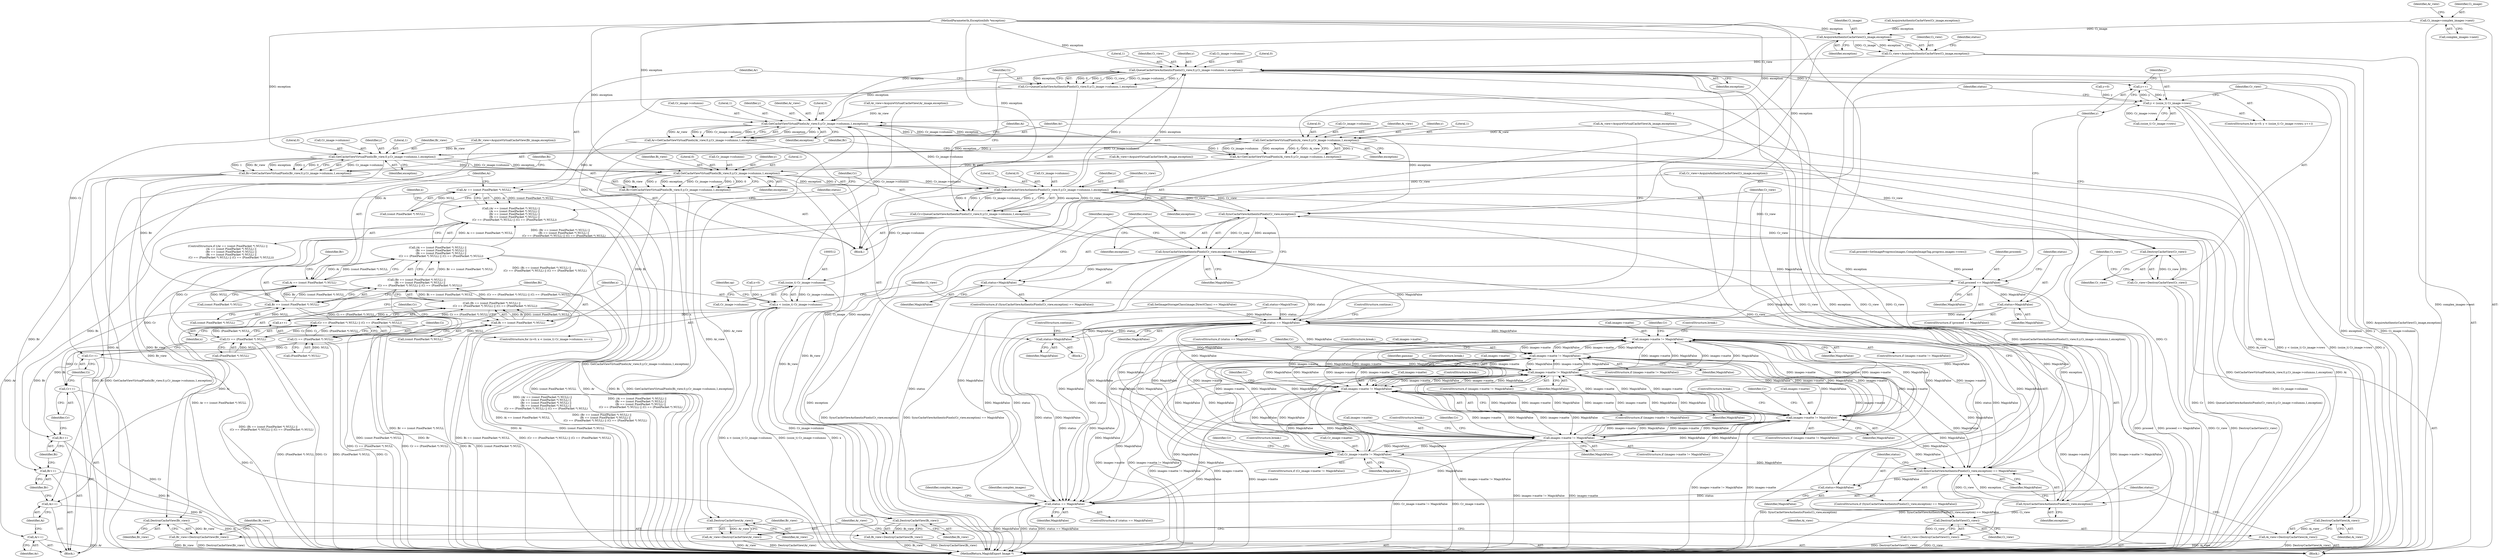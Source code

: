 digraph "0_ImageMagick6_19651f3db63fa1511ed83a348c4c82fa553f8d01_0@pointer" {
"1000335" [label="(Call,Ci_image=complex_images->next)"];
"1000367" [label="(Call,AcquireAuthenticCacheView(Ci_image,exception))"];
"1000365" [label="(Call,Ci_view=AcquireAuthenticCacheView(Ci_image,exception))"];
"1000455" [label="(Call,QueueCacheViewAuthenticPixels(Ci_view,0,y,Ci_image->columns,1,exception))"];
"1000387" [label="(Call,y++)"];
"1000380" [label="(Call,y < (ssize_t) Cr_image->rows)"];
"1000400" [label="(Call,GetCacheViewVirtualPixels(Ar_view,0,y,Cr_image->columns,1,exception))"];
"1000398" [label="(Call,Ar=GetCacheViewVirtualPixels(Ar_view,0,y,Cr_image->columns,1,exception))"];
"1000466" [label="(Call,Ar == (const PixelPacket *) NULL)"];
"1000465" [label="(Call,(Ar == (const PixelPacket *) NULL) ||\n        (Ai == (const PixelPacket *) NULL) ||\n        (Br == (const PixelPacket *) NULL) ||\n        (Bi == (const PixelPacket *) NULL) ||\n        (Cr == (PixelPacket *) NULL) || (Ci == (PixelPacket *) NULL))"];
"1001642" [label="(Call,Ar++)"];
"1000411" [label="(Call,GetCacheViewVirtualPixels(Ai_view,0,y,Cr_image->columns,1,exception))"];
"1000409" [label="(Call,Ai=GetCacheViewVirtualPixels(Ai_view,0,y,Cr_image->columns,1,exception))"];
"1000472" [label="(Call,Ai == (const PixelPacket *) NULL)"];
"1000471" [label="(Call,(Ai == (const PixelPacket *) NULL) ||\n        (Br == (const PixelPacket *) NULL) ||\n        (Bi == (const PixelPacket *) NULL) ||\n        (Cr == (PixelPacket *) NULL) || (Ci == (PixelPacket *) NULL))"];
"1001644" [label="(Call,Ai++)"];
"1000422" [label="(Call,GetCacheViewVirtualPixels(Br_view,0,y,Cr_image->columns,1,exception))"];
"1000420" [label="(Call,Br=GetCacheViewVirtualPixels(Br_view,0,y,Cr_image->columns,1,exception))"];
"1000478" [label="(Call,Br == (const PixelPacket *) NULL)"];
"1000477" [label="(Call,(Br == (const PixelPacket *) NULL) ||\n        (Bi == (const PixelPacket *) NULL) ||\n        (Cr == (PixelPacket *) NULL) || (Ci == (PixelPacket *) NULL))"];
"1001646" [label="(Call,Br++)"];
"1000433" [label="(Call,GetCacheViewVirtualPixels(Bi_view,0,y,Cr_image->columns,1,exception))"];
"1000431" [label="(Call,Bi=GetCacheViewVirtualPixels(Bi_view,0,y,Cr_image->columns,1,exception))"];
"1000484" [label="(Call,Bi == (const PixelPacket *) NULL)"];
"1000483" [label="(Call,(Bi == (const PixelPacket *) NULL) ||\n        (Cr == (PixelPacket *) NULL) || (Ci == (PixelPacket *) NULL))"];
"1001648" [label="(Call,Bi++)"];
"1000444" [label="(Call,QueueCacheViewAuthenticPixels(Cr_view,0,y,Cr_image->columns,1,exception))"];
"1000442" [label="(Call,Cr=QueueCacheViewAuthenticPixels(Cr_view,0,y,Cr_image->columns,1,exception))"];
"1000490" [label="(Call,Cr == (PixelPacket *) NULL)"];
"1000489" [label="(Call,(Cr == (PixelPacket *) NULL) || (Ci == (PixelPacket *) NULL))"];
"1001650" [label="(Call,Cr++)"];
"1000511" [label="(Call,(ssize_t) Cr_image->columns)"];
"1000509" [label="(Call,x < (ssize_t) Cr_image->columns)"];
"1000516" [label="(Call,x++)"];
"1001665" [label="(Call,SyncCacheViewAuthenticPixels(Cr_view,exception))"];
"1001664" [label="(Call,SyncCacheViewAuthenticPixels(Cr_view,exception) == MagickFalse)"];
"1000394" [label="(Call,status == MagickFalse)"];
"1000501" [label="(Call,status=MagickFalse)"];
"1001725" [label="(Call,status == MagickFalse)"];
"1000591" [label="(Call,images->matte != MagickFalse)"];
"1000669" [label="(Call,images->matte != MagickFalse)"];
"1000913" [label="(Call,images->matte != MagickFalse)"];
"1001128" [label="(Call,images->matte != MagickFalse)"];
"1001333" [label="(Call,images->matte != MagickFalse)"];
"1001501" [label="(Call,images->matte != MagickFalse)"];
"1001613" [label="(Call,Cr_image->matte != MagickFalse)"];
"1001655" [label="(Call,SyncCacheViewAuthenticPixels(Ci_view,exception) == MagickFalse)"];
"1001660" [label="(Call,status=MagickFalse)"];
"1001669" [label="(Call,status=MagickFalse)"];
"1001694" [label="(Call,proceed == MagickFalse)"];
"1001697" [label="(Call,status=MagickFalse)"];
"1001702" [label="(Call,DestroyCacheView(Cr_view))"];
"1001700" [label="(Call,Cr_view=DestroyCacheView(Cr_view))"];
"1001714" [label="(Call,DestroyCacheView(Bi_view))"];
"1001712" [label="(Call,Bi_view=DestroyCacheView(Bi_view))"];
"1001710" [label="(Call,DestroyCacheView(Br_view))"];
"1001708" [label="(Call,Br_view=DestroyCacheView(Br_view))"];
"1001722" [label="(Call,DestroyCacheView(Ai_view))"];
"1001720" [label="(Call,Ai_view=DestroyCacheView(Ai_view))"];
"1001718" [label="(Call,DestroyCacheView(Ar_view))"];
"1001716" [label="(Call,Ar_view=DestroyCacheView(Ar_view))"];
"1000453" [label="(Call,Ci=QueueCacheViewAuthenticPixels(Ci_view,0,y,Ci_image->columns,1,exception))"];
"1000495" [label="(Call,Ci == (PixelPacket *) NULL)"];
"1001652" [label="(Call,Ci++)"];
"1001656" [label="(Call,SyncCacheViewAuthenticPixels(Ci_view,exception))"];
"1001706" [label="(Call,DestroyCacheView(Ci_view))"];
"1001704" [label="(Call,Ci_view=DestroyCacheView(Ci_view))"];
"1000396" [label="(Identifier,MagickFalse)"];
"1000404" [label="(Call,Cr_image->columns)"];
"1001656" [label="(Call,SyncCacheViewAuthenticPixels(Ci_view,exception))"];
"1000381" [label="(Identifier,y)"];
"1000465" [label="(Call,(Ar == (const PixelPacket *) NULL) ||\n        (Ai == (const PixelPacket *) NULL) ||\n        (Br == (const PixelPacket *) NULL) ||\n        (Bi == (const PixelPacket *) NULL) ||\n        (Cr == (PixelPacket *) NULL) || (Ci == (PixelPacket *) NULL))"];
"1000484" [label="(Call,Bi == (const PixelPacket *) NULL)"];
"1000500" [label="(Block,)"];
"1000668" [label="(ControlStructure,if (images->matte != MagickFalse))"];
"1000914" [label="(Call,images->matte)"];
"1001717" [label="(Identifier,Ar_view)"];
"1000409" [label="(Call,Ai=GetCacheViewVirtualPixels(Ai_view,0,y,Cr_image->columns,1,exception))"];
"1000105" [label="(Block,)"];
"1000468" [label="(Call,(const PixelPacket *) NULL)"];
"1001649" [label="(Identifier,Bi)"];
"1000452" [label="(Identifier,exception)"];
"1001612" [label="(ControlStructure,if (Cr_image->matte != MagickFalse))"];
"1000462" [label="(Literal,1)"];
"1001658" [label="(Identifier,exception)"];
"1000472" [label="(Call,Ai == (const PixelPacket *) NULL)"];
"1000456" [label="(Identifier,Ci_view)"];
"1000447" [label="(Identifier,y)"];
"1000497" [label="(Call,(PixelPacket *) NULL)"];
"1000422" [label="(Call,GetCacheViewVirtualPixels(Br_view,0,y,Cr_image->columns,1,exception))"];
"1000591" [label="(Call,images->matte != MagickFalse)"];
"1000478" [label="(Call,Br == (const PixelPacket *) NULL)"];
"1001693" [label="(ControlStructure,if (proceed == MagickFalse))"];
"1000411" [label="(Call,GetCacheViewVirtualPixels(Ai_view,0,y,Cr_image->columns,1,exception))"];
"1001332" [label="(ControlStructure,if (images->matte != MagickFalse))"];
"1001647" [label="(Identifier,Br)"];
"1001614" [label="(Call,Cr_image->matte)"];
"1001703" [label="(Identifier,Cr_view)"];
"1001709" [label="(Identifier,Br_view)"];
"1001652" [label="(Call,Ci++)"];
"1000370" [label="(Call,status=MagickTrue)"];
"1001659" [label="(Identifier,MagickFalse)"];
"1000471" [label="(Call,(Ai == (const PixelPacket *) NULL) ||\n        (Br == (const PixelPacket *) NULL) ||\n        (Bi == (const PixelPacket *) NULL) ||\n        (Cr == (PixelPacket *) NULL) || (Ci == (PixelPacket *) NULL))"];
"1001694" [label="(Call,proceed == MagickFalse)"];
"1000458" [label="(Identifier,y)"];
"1001650" [label="(Call,Cr++)"];
"1001657" [label="(Identifier,Ci_view)"];
"1000513" [label="(Call,Cr_image->columns)"];
"1001684" [label="(Call,proceed=SetImageProgress(images,ComplexImageTag,progress,images->rows))"];
"1001621" [label="(Identifier,Cr)"];
"1000394" [label="(Call,status == MagickFalse)"];
"1001502" [label="(Call,images->matte)"];
"1000413" [label="(Literal,0)"];
"1000340" [label="(Call,Ar_view=AcquireVirtualCacheView(Ar_image,exception))"];
"1001666" [label="(Identifier,Cr_view)"];
"1000486" [label="(Call,(const PixelPacket *) NULL)"];
"1000104" [label="(MethodParameterIn,ExceptionInfo *exception)"];
"1001669" [label="(Call,status=MagickFalse)"];
"1000345" [label="(Call,Ai_view=AcquireVirtualCacheView(Ai_image,exception))"];
"1001671" [label="(Identifier,MagickFalse)"];
"1001700" [label="(Call,Cr_view=DestroyCacheView(Cr_view))"];
"1001727" [label="(Identifier,MagickFalse)"];
"1001617" [label="(Identifier,MagickFalse)"];
"1001724" [label="(ControlStructure,if (status == MagickFalse))"];
"1000690" [label="(ControlStructure,break;)"];
"1000393" [label="(ControlStructure,if (status == MagickFalse))"];
"1000920" [label="(Identifier,gamma)"];
"1001708" [label="(Call,Br_view=DestroyCacheView(Br_view))"];
"1001654" [label="(ControlStructure,if (SyncCacheViewAuthenticPixels(Ci_view,exception) == MagickFalse))"];
"1001707" [label="(Identifier,Ci_view)"];
"1001337" [label="(Identifier,MagickFalse)"];
"1001712" [label="(Call,Bi_view=DestroyCacheView(Bi_view))"];
"1000335" [label="(Call,Ci_image=complex_images->next)"];
"1000455" [label="(Call,QueueCacheViewAuthenticPixels(Ci_view,0,y,Ci_image->columns,1,exception))"];
"1001704" [label="(Call,Ci_view=DestroyCacheView(Ci_view))"];
"1000477" [label="(Call,(Br == (const PixelPacket *) NULL) ||\n        (Bi == (const PixelPacket *) NULL) ||\n        (Cr == (PixelPacket *) NULL) || (Ci == (PixelPacket *) NULL))"];
"1000502" [label="(Identifier,status)"];
"1001729" [label="(Identifier,complex_images)"];
"1001705" [label="(Identifier,Ci_view)"];
"1000350" [label="(Call,Br_view=AcquireVirtualCacheView(Br_image,exception))"];
"1000400" [label="(Call,GetCacheViewVirtualPixels(Ar_view,0,y,Cr_image->columns,1,exception))"];
"1000424" [label="(Literal,0)"];
"1001661" [label="(Identifier,status)"];
"1001698" [label="(Identifier,status)"];
"1000445" [label="(Identifier,Cr_view)"];
"1000510" [label="(Identifier,x)"];
"1001655" [label="(Call,SyncCacheViewAuthenticPixels(Ci_view,exception) == MagickFalse)"];
"1000669" [label="(Call,images->matte != MagickFalse)"];
"1000516" [label="(Call,x++)"];
"1001389" [label="(ControlStructure,break;)"];
"1000408" [label="(Identifier,exception)"];
"1001644" [label="(Call,Ai++)"];
"1000673" [label="(Identifier,MagickFalse)"];
"1001722" [label="(Call,DestroyCacheView(Ai_view))"];
"1001714" [label="(Call,DestroyCacheView(Bi_view))"];
"1000491" [label="(Identifier,Cr)"];
"1000520" [label="(Identifier,op)"];
"1001695" [label="(Identifier,proceed)"];
"1000415" [label="(Call,Cr_image->columns)"];
"1000670" [label="(Call,images->matte)"];
"1000913" [label="(Call,images->matte != MagickFalse)"];
"1001543" [label="(ControlStructure,break;)"];
"1000442" [label="(Call,Cr=QueueCacheViewAuthenticPixels(Cr_view,0,y,Cr_image->columns,1,exception))"];
"1001333" [label="(Call,images->matte != MagickFalse)"];
"1000366" [label="(Identifier,Ci_view)"];
"1001710" [label="(Call,DestroyCacheView(Br_view))"];
"1000376" [label="(ControlStructure,for (y=0; y < (ssize_t) Cr_image->rows; y++))"];
"1001500" [label="(ControlStructure,if (images->matte != MagickFalse))"];
"1000431" [label="(Call,Bi=GetCacheViewVirtualPixels(Bi_view,0,y,Cr_image->columns,1,exception))"];
"1000473" [label="(Identifier,Ai)"];
"1000207" [label="(Call,SetImageStorageClass(image,DirectClass) == MagickFalse)"];
"1000489" [label="(Call,(Cr == (PixelPacket *) NULL) || (Ci == (PixelPacket *) NULL))"];
"1001662" [label="(Identifier,MagickFalse)"];
"1000341" [label="(Identifier,Ar_view)"];
"1001129" [label="(Call,images->matte)"];
"1000463" [label="(Identifier,exception)"];
"1001713" [label="(Identifier,Bi_view)"];
"1000430" [label="(Identifier,exception)"];
"1001127" [label="(ControlStructure,if (images->matte != MagickFalse))"];
"1001725" [label="(Call,status == MagickFalse)"];
"1001509" [label="(Identifier,Cr)"];
"1000474" [label="(Call,(const PixelPacket *) NULL)"];
"1001179" [label="(ControlStructure,break;)"];
"1001646" [label="(Call,Br++)"];
"1000507" [label="(Identifier,x)"];
"1000459" [label="(Call,Ci_image->columns)"];
"1000432" [label="(Identifier,Bi)"];
"1000501" [label="(Call,status=MagickFalse)"];
"1001641" [label="(ControlStructure,break;)"];
"1001643" [label="(Identifier,Ar)"];
"1001721" [label="(Identifier,Ai_view)"];
"1000503" [label="(Identifier,MagickFalse)"];
"1000426" [label="(Call,Cr_image->columns)"];
"1001660" [label="(Call,status=MagickFalse)"];
"1001720" [label="(Call,Ai_view=DestroyCacheView(Ai_view))"];
"1000337" [label="(Call,complex_images->next)"];
"1000365" [label="(Call,Ci_view=AcquireAuthenticCacheView(Ci_image,exception))"];
"1000336" [label="(Identifier,Ci_image)"];
"1000483" [label="(Call,(Bi == (const PixelPacket *) NULL) ||\n        (Cr == (PixelPacket *) NULL) || (Ci == (PixelPacket *) NULL))"];
"1000362" [label="(Call,AcquireAuthenticCacheView(Cr_image,exception))"];
"1001716" [label="(Call,Ar_view=DestroyCacheView(Ar_view))"];
"1000457" [label="(Literal,0)"];
"1001642" [label="(Call,Ar++)"];
"1000993" [label="(ControlStructure,break;)"];
"1000443" [label="(Identifier,Cr)"];
"1000412" [label="(Identifier,Ai_view)"];
"1001675" [label="(Identifier,images)"];
"1000387" [label="(Call,y++)"];
"1001670" [label="(Identifier,status)"];
"1000504" [label="(ControlStructure,continue;)"];
"1000466" [label="(Call,Ar == (const PixelPacket *) NULL)"];
"1000395" [label="(Identifier,status)"];
"1001132" [label="(Identifier,MagickFalse)"];
"1000619" [label="(ControlStructure,break;)"];
"1001664" [label="(Call,SyncCacheViewAuthenticPixels(Cr_view,exception) == MagickFalse)"];
"1000464" [label="(ControlStructure,if ((Ar == (const PixelPacket *) NULL) ||\n        (Ai == (const PixelPacket *) NULL) ||\n        (Br == (const PixelPacket *) NULL) ||\n        (Bi == (const PixelPacket *) NULL) ||\n        (Cr == (PixelPacket *) NULL) || (Ci == (PixelPacket *) NULL)))"];
"1001501" [label="(Call,images->matte != MagickFalse)"];
"1000421" [label="(Identifier,Br)"];
"1000397" [label="(ControlStructure,continue;)"];
"1000496" [label="(Identifier,Ci)"];
"1001696" [label="(Identifier,MagickFalse)"];
"1000382" [label="(Call,(ssize_t) Cr_image->rows)"];
"1000511" [label="(Call,(ssize_t) Cr_image->columns)"];
"1001699" [label="(Identifier,MagickFalse)"];
"1000495" [label="(Call,Ci == (PixelPacket *) NULL)"];
"1001706" [label="(Call,DestroyCacheView(Ci_view))"];
"1001697" [label="(Call,status=MagickFalse)"];
"1000425" [label="(Identifier,y)"];
"1000407" [label="(Literal,1)"];
"1000371" [label="(Identifier,status)"];
"1000367" [label="(Call,AcquireAuthenticCacheView(Ci_image,exception))"];
"1001701" [label="(Identifier,Cr_view)"];
"1001648" [label="(Call,Bi++)"];
"1000492" [label="(Call,(PixelPacket *) NULL)"];
"1001653" [label="(Identifier,Ci)"];
"1000479" [label="(Identifier,Br)"];
"1000414" [label="(Identifier,y)"];
"1000433" [label="(Call,GetCacheViewVirtualPixels(Bi_view,0,y,Cr_image->columns,1,exception))"];
"1001711" [label="(Identifier,Br_view)"];
"1000437" [label="(Call,Cr_image->columns)"];
"1001505" [label="(Identifier,MagickFalse)"];
"1000360" [label="(Call,Cr_view=AcquireAuthenticCacheView(Cr_image,exception))"];
"1000509" [label="(Call,x < (ssize_t) Cr_image->columns)"];
"1001726" [label="(Identifier,status)"];
"1000403" [label="(Identifier,y)"];
"1000380" [label="(Call,y < (ssize_t) Cr_image->rows)"];
"1000451" [label="(Literal,1)"];
"1000454" [label="(Identifier,Ci)"];
"1000506" [label="(Call,x=0)"];
"1001613" [label="(Call,Cr_image->matte != MagickFalse)"];
"1000490" [label="(Call,Cr == (PixelPacket *) NULL)"];
"1001136" [label="(Identifier,Cr)"];
"1001128" [label="(Call,images->matte != MagickFalse)"];
"1000590" [label="(ControlStructure,if (images->matte != MagickFalse))"];
"1000399" [label="(Identifier,Ar)"];
"1000446" [label="(Literal,0)"];
"1000595" [label="(Identifier,MagickFalse)"];
"1000480" [label="(Call,(const PixelPacket *) NULL)"];
"1000369" [label="(Identifier,exception)"];
"1000912" [label="(ControlStructure,if (images->matte != MagickFalse))"];
"1001651" [label="(Identifier,Cr)"];
"1001733" [label="(Identifier,complex_images)"];
"1001665" [label="(Call,SyncCacheViewAuthenticPixels(Cr_view,exception))"];
"1001718" [label="(Call,DestroyCacheView(Ar_view))"];
"1000436" [label="(Identifier,y)"];
"1000440" [label="(Literal,1)"];
"1001341" [label="(Identifier,Cr)"];
"1000467" [label="(Identifier,Ar)"];
"1001702" [label="(Call,DestroyCacheView(Cr_view))"];
"1001663" [label="(ControlStructure,if (SyncCacheViewAuthenticPixels(Cr_view,exception) == MagickFalse))"];
"1000355" [label="(Call,Bi_view=AcquireVirtualCacheView(Bi_image,exception))"];
"1000517" [label="(Identifier,x)"];
"1001334" [label="(Call,images->matte)"];
"1000377" [label="(Call,y=0)"];
"1001667" [label="(Identifier,exception)"];
"1000485" [label="(Identifier,Bi)"];
"1000401" [label="(Identifier,Ar_view)"];
"1001723" [label="(Identifier,Ai_view)"];
"1000429" [label="(Literal,1)"];
"1000448" [label="(Call,Cr_image->columns)"];
"1000423" [label="(Identifier,Br_view)"];
"1000398" [label="(Call,Ar=GetCacheViewVirtualPixels(Ar_view,0,y,Cr_image->columns,1,exception))"];
"1000917" [label="(Identifier,MagickFalse)"];
"1000420" [label="(Call,Br=GetCacheViewVirtualPixels(Br_view,0,y,Cr_image->columns,1,exception))"];
"1001668" [label="(Identifier,MagickFalse)"];
"1000677" [label="(Identifier,Cr)"];
"1000453" [label="(Call,Ci=QueueCacheViewAuthenticPixels(Ci_view,0,y,Ci_image->columns,1,exception))"];
"1000419" [label="(Identifier,exception)"];
"1001719" [label="(Identifier,Ar_view)"];
"1000592" [label="(Call,images->matte)"];
"1000410" [label="(Identifier,Ai)"];
"1000444" [label="(Call,QueueCacheViewAuthenticPixels(Cr_view,0,y,Cr_image->columns,1,exception))"];
"1000388" [label="(Identifier,y)"];
"1000505" [label="(ControlStructure,for (x=0; x < (ssize_t) Cr_image->columns; x++))"];
"1000389" [label="(Block,)"];
"1000599" [label="(Identifier,Cr)"];
"1001734" [label="(MethodReturn,MagickExport Image *)"];
"1001645" [label="(Identifier,Ai)"];
"1000434" [label="(Identifier,Bi_view)"];
"1000402" [label="(Literal,0)"];
"1001715" [label="(Identifier,Bi_view)"];
"1000435" [label="(Literal,0)"];
"1000418" [label="(Literal,1)"];
"1000368" [label="(Identifier,Ci_image)"];
"1000441" [label="(Identifier,exception)"];
"1000518" [label="(Block,)"];
"1000335" -> "1000105"  [label="AST: "];
"1000335" -> "1000337"  [label="CFG: "];
"1000336" -> "1000335"  [label="AST: "];
"1000337" -> "1000335"  [label="AST: "];
"1000341" -> "1000335"  [label="CFG: "];
"1000335" -> "1001734"  [label="DDG: complex_images->next"];
"1000335" -> "1000367"  [label="DDG: Ci_image"];
"1000367" -> "1000365"  [label="AST: "];
"1000367" -> "1000369"  [label="CFG: "];
"1000368" -> "1000367"  [label="AST: "];
"1000369" -> "1000367"  [label="AST: "];
"1000365" -> "1000367"  [label="CFG: "];
"1000367" -> "1001734"  [label="DDG: exception"];
"1000367" -> "1001734"  [label="DDG: Ci_image"];
"1000367" -> "1000365"  [label="DDG: Ci_image"];
"1000367" -> "1000365"  [label="DDG: exception"];
"1000362" -> "1000367"  [label="DDG: exception"];
"1000104" -> "1000367"  [label="DDG: exception"];
"1000367" -> "1000400"  [label="DDG: exception"];
"1000365" -> "1000105"  [label="AST: "];
"1000366" -> "1000365"  [label="AST: "];
"1000371" -> "1000365"  [label="CFG: "];
"1000365" -> "1001734"  [label="DDG: AcquireAuthenticCacheView(Ci_image,exception)"];
"1000365" -> "1000455"  [label="DDG: Ci_view"];
"1000365" -> "1001706"  [label="DDG: Ci_view"];
"1000455" -> "1000453"  [label="AST: "];
"1000455" -> "1000463"  [label="CFG: "];
"1000456" -> "1000455"  [label="AST: "];
"1000457" -> "1000455"  [label="AST: "];
"1000458" -> "1000455"  [label="AST: "];
"1000459" -> "1000455"  [label="AST: "];
"1000462" -> "1000455"  [label="AST: "];
"1000463" -> "1000455"  [label="AST: "];
"1000453" -> "1000455"  [label="CFG: "];
"1000455" -> "1001734"  [label="DDG: Ci_image->columns"];
"1000455" -> "1001734"  [label="DDG: exception"];
"1000455" -> "1001734"  [label="DDG: y"];
"1000455" -> "1000387"  [label="DDG: y"];
"1000455" -> "1000400"  [label="DDG: exception"];
"1000455" -> "1000453"  [label="DDG: 0"];
"1000455" -> "1000453"  [label="DDG: 1"];
"1000455" -> "1000453"  [label="DDG: Ci_view"];
"1000455" -> "1000453"  [label="DDG: Ci_image->columns"];
"1000455" -> "1000453"  [label="DDG: y"];
"1000455" -> "1000453"  [label="DDG: exception"];
"1001656" -> "1000455"  [label="DDG: Ci_view"];
"1000444" -> "1000455"  [label="DDG: y"];
"1000444" -> "1000455"  [label="DDG: exception"];
"1000104" -> "1000455"  [label="DDG: exception"];
"1000455" -> "1001656"  [label="DDG: Ci_view"];
"1000455" -> "1001656"  [label="DDG: exception"];
"1000455" -> "1001706"  [label="DDG: Ci_view"];
"1000387" -> "1000376"  [label="AST: "];
"1000387" -> "1000388"  [label="CFG: "];
"1000388" -> "1000387"  [label="AST: "];
"1000381" -> "1000387"  [label="CFG: "];
"1000387" -> "1000380"  [label="DDG: y"];
"1000380" -> "1000387"  [label="DDG: y"];
"1000380" -> "1000376"  [label="AST: "];
"1000380" -> "1000382"  [label="CFG: "];
"1000381" -> "1000380"  [label="AST: "];
"1000382" -> "1000380"  [label="AST: "];
"1000395" -> "1000380"  [label="CFG: "];
"1001701" -> "1000380"  [label="CFG: "];
"1000380" -> "1001734"  [label="DDG: y < (ssize_t) Cr_image->rows"];
"1000380" -> "1001734"  [label="DDG: (ssize_t) Cr_image->rows"];
"1000380" -> "1001734"  [label="DDG: y"];
"1000377" -> "1000380"  [label="DDG: y"];
"1000382" -> "1000380"  [label="DDG: Cr_image->rows"];
"1000380" -> "1000400"  [label="DDG: y"];
"1000400" -> "1000398"  [label="AST: "];
"1000400" -> "1000408"  [label="CFG: "];
"1000401" -> "1000400"  [label="AST: "];
"1000402" -> "1000400"  [label="AST: "];
"1000403" -> "1000400"  [label="AST: "];
"1000404" -> "1000400"  [label="AST: "];
"1000407" -> "1000400"  [label="AST: "];
"1000408" -> "1000400"  [label="AST: "];
"1000398" -> "1000400"  [label="CFG: "];
"1000400" -> "1000398"  [label="DDG: exception"];
"1000400" -> "1000398"  [label="DDG: 1"];
"1000400" -> "1000398"  [label="DDG: Ar_view"];
"1000400" -> "1000398"  [label="DDG: y"];
"1000400" -> "1000398"  [label="DDG: Cr_image->columns"];
"1000400" -> "1000398"  [label="DDG: 0"];
"1000340" -> "1000400"  [label="DDG: Ar_view"];
"1000511" -> "1000400"  [label="DDG: Cr_image->columns"];
"1000444" -> "1000400"  [label="DDG: Cr_image->columns"];
"1001665" -> "1000400"  [label="DDG: exception"];
"1000104" -> "1000400"  [label="DDG: exception"];
"1000400" -> "1000411"  [label="DDG: y"];
"1000400" -> "1000411"  [label="DDG: Cr_image->columns"];
"1000400" -> "1000411"  [label="DDG: exception"];
"1000400" -> "1001718"  [label="DDG: Ar_view"];
"1000398" -> "1000389"  [label="AST: "];
"1000399" -> "1000398"  [label="AST: "];
"1000410" -> "1000398"  [label="CFG: "];
"1000398" -> "1001734"  [label="DDG: GetCacheViewVirtualPixels(Ar_view,0,y,Cr_image->columns,1,exception)"];
"1000398" -> "1000466"  [label="DDG: Ar"];
"1000466" -> "1000465"  [label="AST: "];
"1000466" -> "1000468"  [label="CFG: "];
"1000467" -> "1000466"  [label="AST: "];
"1000468" -> "1000466"  [label="AST: "];
"1000473" -> "1000466"  [label="CFG: "];
"1000465" -> "1000466"  [label="CFG: "];
"1000466" -> "1001734"  [label="DDG: (const PixelPacket *) NULL"];
"1000466" -> "1001734"  [label="DDG: Ar"];
"1000466" -> "1000465"  [label="DDG: Ar"];
"1000466" -> "1000465"  [label="DDG: (const PixelPacket *) NULL"];
"1000468" -> "1000466"  [label="DDG: NULL"];
"1000466" -> "1001642"  [label="DDG: Ar"];
"1000465" -> "1000464"  [label="AST: "];
"1000465" -> "1000471"  [label="CFG: "];
"1000471" -> "1000465"  [label="AST: "];
"1000502" -> "1000465"  [label="CFG: "];
"1000507" -> "1000465"  [label="CFG: "];
"1000465" -> "1001734"  [label="DDG: (Ar == (const PixelPacket *) NULL) ||\n        (Ai == (const PixelPacket *) NULL) ||\n        (Br == (const PixelPacket *) NULL) ||\n        (Bi == (const PixelPacket *) NULL) ||\n        (Cr == (PixelPacket *) NULL) || (Ci == (PixelPacket *) NULL)"];
"1000465" -> "1001734"  [label="DDG: (Ai == (const PixelPacket *) NULL) ||\n        (Br == (const PixelPacket *) NULL) ||\n        (Bi == (const PixelPacket *) NULL) ||\n        (Cr == (PixelPacket *) NULL) || (Ci == (PixelPacket *) NULL)"];
"1000465" -> "1001734"  [label="DDG: Ar == (const PixelPacket *) NULL"];
"1000471" -> "1000465"  [label="DDG: Ai == (const PixelPacket *) NULL"];
"1000471" -> "1000465"  [label="DDG: (Br == (const PixelPacket *) NULL) ||\n        (Bi == (const PixelPacket *) NULL) ||\n        (Cr == (PixelPacket *) NULL) || (Ci == (PixelPacket *) NULL)"];
"1001642" -> "1000518"  [label="AST: "];
"1001642" -> "1001643"  [label="CFG: "];
"1001643" -> "1001642"  [label="AST: "];
"1001645" -> "1001642"  [label="CFG: "];
"1001642" -> "1001734"  [label="DDG: Ar"];
"1000411" -> "1000409"  [label="AST: "];
"1000411" -> "1000419"  [label="CFG: "];
"1000412" -> "1000411"  [label="AST: "];
"1000413" -> "1000411"  [label="AST: "];
"1000414" -> "1000411"  [label="AST: "];
"1000415" -> "1000411"  [label="AST: "];
"1000418" -> "1000411"  [label="AST: "];
"1000419" -> "1000411"  [label="AST: "];
"1000409" -> "1000411"  [label="CFG: "];
"1000411" -> "1000409"  [label="DDG: y"];
"1000411" -> "1000409"  [label="DDG: 1"];
"1000411" -> "1000409"  [label="DDG: Cr_image->columns"];
"1000411" -> "1000409"  [label="DDG: exception"];
"1000411" -> "1000409"  [label="DDG: 0"];
"1000411" -> "1000409"  [label="DDG: Ai_view"];
"1000345" -> "1000411"  [label="DDG: Ai_view"];
"1000104" -> "1000411"  [label="DDG: exception"];
"1000411" -> "1000422"  [label="DDG: y"];
"1000411" -> "1000422"  [label="DDG: Cr_image->columns"];
"1000411" -> "1000422"  [label="DDG: exception"];
"1000411" -> "1001722"  [label="DDG: Ai_view"];
"1000409" -> "1000389"  [label="AST: "];
"1000410" -> "1000409"  [label="AST: "];
"1000421" -> "1000409"  [label="CFG: "];
"1000409" -> "1001734"  [label="DDG: GetCacheViewVirtualPixels(Ai_view,0,y,Cr_image->columns,1,exception)"];
"1000409" -> "1001734"  [label="DDG: Ai"];
"1000409" -> "1000472"  [label="DDG: Ai"];
"1000409" -> "1001644"  [label="DDG: Ai"];
"1000472" -> "1000471"  [label="AST: "];
"1000472" -> "1000474"  [label="CFG: "];
"1000473" -> "1000472"  [label="AST: "];
"1000474" -> "1000472"  [label="AST: "];
"1000479" -> "1000472"  [label="CFG: "];
"1000471" -> "1000472"  [label="CFG: "];
"1000472" -> "1001734"  [label="DDG: (const PixelPacket *) NULL"];
"1000472" -> "1001734"  [label="DDG: Ai"];
"1000472" -> "1000471"  [label="DDG: Ai"];
"1000472" -> "1000471"  [label="DDG: (const PixelPacket *) NULL"];
"1000474" -> "1000472"  [label="DDG: NULL"];
"1000472" -> "1001644"  [label="DDG: Ai"];
"1000471" -> "1000477"  [label="CFG: "];
"1000477" -> "1000471"  [label="AST: "];
"1000471" -> "1001734"  [label="DDG: Ai == (const PixelPacket *) NULL"];
"1000471" -> "1001734"  [label="DDG: (Br == (const PixelPacket *) NULL) ||\n        (Bi == (const PixelPacket *) NULL) ||\n        (Cr == (PixelPacket *) NULL) || (Ci == (PixelPacket *) NULL)"];
"1000477" -> "1000471"  [label="DDG: Br == (const PixelPacket *) NULL"];
"1000477" -> "1000471"  [label="DDG: (Bi == (const PixelPacket *) NULL) ||\n        (Cr == (PixelPacket *) NULL) || (Ci == (PixelPacket *) NULL)"];
"1001644" -> "1000518"  [label="AST: "];
"1001644" -> "1001645"  [label="CFG: "];
"1001645" -> "1001644"  [label="AST: "];
"1001647" -> "1001644"  [label="CFG: "];
"1001644" -> "1001734"  [label="DDG: Ai"];
"1000422" -> "1000420"  [label="AST: "];
"1000422" -> "1000430"  [label="CFG: "];
"1000423" -> "1000422"  [label="AST: "];
"1000424" -> "1000422"  [label="AST: "];
"1000425" -> "1000422"  [label="AST: "];
"1000426" -> "1000422"  [label="AST: "];
"1000429" -> "1000422"  [label="AST: "];
"1000430" -> "1000422"  [label="AST: "];
"1000420" -> "1000422"  [label="CFG: "];
"1000422" -> "1000420"  [label="DDG: Cr_image->columns"];
"1000422" -> "1000420"  [label="DDG: 1"];
"1000422" -> "1000420"  [label="DDG: Br_view"];
"1000422" -> "1000420"  [label="DDG: exception"];
"1000422" -> "1000420"  [label="DDG: y"];
"1000422" -> "1000420"  [label="DDG: 0"];
"1000350" -> "1000422"  [label="DDG: Br_view"];
"1000104" -> "1000422"  [label="DDG: exception"];
"1000422" -> "1000433"  [label="DDG: y"];
"1000422" -> "1000433"  [label="DDG: Cr_image->columns"];
"1000422" -> "1000433"  [label="DDG: exception"];
"1000422" -> "1001710"  [label="DDG: Br_view"];
"1000420" -> "1000389"  [label="AST: "];
"1000421" -> "1000420"  [label="AST: "];
"1000432" -> "1000420"  [label="CFG: "];
"1000420" -> "1001734"  [label="DDG: GetCacheViewVirtualPixels(Br_view,0,y,Cr_image->columns,1,exception)"];
"1000420" -> "1001734"  [label="DDG: Br"];
"1000420" -> "1000478"  [label="DDG: Br"];
"1000420" -> "1001646"  [label="DDG: Br"];
"1000478" -> "1000477"  [label="AST: "];
"1000478" -> "1000480"  [label="CFG: "];
"1000479" -> "1000478"  [label="AST: "];
"1000480" -> "1000478"  [label="AST: "];
"1000485" -> "1000478"  [label="CFG: "];
"1000477" -> "1000478"  [label="CFG: "];
"1000478" -> "1001734"  [label="DDG: Br"];
"1000478" -> "1001734"  [label="DDG: (const PixelPacket *) NULL"];
"1000478" -> "1000477"  [label="DDG: Br"];
"1000478" -> "1000477"  [label="DDG: (const PixelPacket *) NULL"];
"1000480" -> "1000478"  [label="DDG: NULL"];
"1000478" -> "1001646"  [label="DDG: Br"];
"1000477" -> "1000483"  [label="CFG: "];
"1000483" -> "1000477"  [label="AST: "];
"1000477" -> "1001734"  [label="DDG: (Bi == (const PixelPacket *) NULL) ||\n        (Cr == (PixelPacket *) NULL) || (Ci == (PixelPacket *) NULL)"];
"1000477" -> "1001734"  [label="DDG: Br == (const PixelPacket *) NULL"];
"1000483" -> "1000477"  [label="DDG: Bi == (const PixelPacket *) NULL"];
"1000483" -> "1000477"  [label="DDG: (Cr == (PixelPacket *) NULL) || (Ci == (PixelPacket *) NULL)"];
"1001646" -> "1000518"  [label="AST: "];
"1001646" -> "1001647"  [label="CFG: "];
"1001647" -> "1001646"  [label="AST: "];
"1001649" -> "1001646"  [label="CFG: "];
"1001646" -> "1001734"  [label="DDG: Br"];
"1000433" -> "1000431"  [label="AST: "];
"1000433" -> "1000441"  [label="CFG: "];
"1000434" -> "1000433"  [label="AST: "];
"1000435" -> "1000433"  [label="AST: "];
"1000436" -> "1000433"  [label="AST: "];
"1000437" -> "1000433"  [label="AST: "];
"1000440" -> "1000433"  [label="AST: "];
"1000441" -> "1000433"  [label="AST: "];
"1000431" -> "1000433"  [label="CFG: "];
"1000433" -> "1000431"  [label="DDG: Bi_view"];
"1000433" -> "1000431"  [label="DDG: y"];
"1000433" -> "1000431"  [label="DDG: exception"];
"1000433" -> "1000431"  [label="DDG: Cr_image->columns"];
"1000433" -> "1000431"  [label="DDG: 1"];
"1000433" -> "1000431"  [label="DDG: 0"];
"1000355" -> "1000433"  [label="DDG: Bi_view"];
"1000104" -> "1000433"  [label="DDG: exception"];
"1000433" -> "1000444"  [label="DDG: y"];
"1000433" -> "1000444"  [label="DDG: Cr_image->columns"];
"1000433" -> "1000444"  [label="DDG: exception"];
"1000433" -> "1001714"  [label="DDG: Bi_view"];
"1000431" -> "1000389"  [label="AST: "];
"1000432" -> "1000431"  [label="AST: "];
"1000443" -> "1000431"  [label="CFG: "];
"1000431" -> "1001734"  [label="DDG: Bi"];
"1000431" -> "1001734"  [label="DDG: GetCacheViewVirtualPixels(Bi_view,0,y,Cr_image->columns,1,exception)"];
"1000431" -> "1000484"  [label="DDG: Bi"];
"1000431" -> "1001648"  [label="DDG: Bi"];
"1000484" -> "1000483"  [label="AST: "];
"1000484" -> "1000486"  [label="CFG: "];
"1000485" -> "1000484"  [label="AST: "];
"1000486" -> "1000484"  [label="AST: "];
"1000491" -> "1000484"  [label="CFG: "];
"1000483" -> "1000484"  [label="CFG: "];
"1000484" -> "1001734"  [label="DDG: (const PixelPacket *) NULL"];
"1000484" -> "1001734"  [label="DDG: Bi"];
"1000484" -> "1000483"  [label="DDG: Bi"];
"1000484" -> "1000483"  [label="DDG: (const PixelPacket *) NULL"];
"1000486" -> "1000484"  [label="DDG: NULL"];
"1000484" -> "1001648"  [label="DDG: Bi"];
"1000483" -> "1000489"  [label="CFG: "];
"1000489" -> "1000483"  [label="AST: "];
"1000483" -> "1001734"  [label="DDG: (Cr == (PixelPacket *) NULL) || (Ci == (PixelPacket *) NULL)"];
"1000483" -> "1001734"  [label="DDG: Bi == (const PixelPacket *) NULL"];
"1000489" -> "1000483"  [label="DDG: Cr == (PixelPacket *) NULL"];
"1000489" -> "1000483"  [label="DDG: Ci == (PixelPacket *) NULL"];
"1001648" -> "1000518"  [label="AST: "];
"1001648" -> "1001649"  [label="CFG: "];
"1001649" -> "1001648"  [label="AST: "];
"1001651" -> "1001648"  [label="CFG: "];
"1001648" -> "1001734"  [label="DDG: Bi"];
"1000444" -> "1000442"  [label="AST: "];
"1000444" -> "1000452"  [label="CFG: "];
"1000445" -> "1000444"  [label="AST: "];
"1000446" -> "1000444"  [label="AST: "];
"1000447" -> "1000444"  [label="AST: "];
"1000448" -> "1000444"  [label="AST: "];
"1000451" -> "1000444"  [label="AST: "];
"1000452" -> "1000444"  [label="AST: "];
"1000442" -> "1000444"  [label="CFG: "];
"1000444" -> "1001734"  [label="DDG: Cr_image->columns"];
"1000444" -> "1000442"  [label="DDG: exception"];
"1000444" -> "1000442"  [label="DDG: Cr_view"];
"1000444" -> "1000442"  [label="DDG: 0"];
"1000444" -> "1000442"  [label="DDG: 1"];
"1000444" -> "1000442"  [label="DDG: Cr_image->columns"];
"1000444" -> "1000442"  [label="DDG: y"];
"1000360" -> "1000444"  [label="DDG: Cr_view"];
"1001665" -> "1000444"  [label="DDG: Cr_view"];
"1000104" -> "1000444"  [label="DDG: exception"];
"1000444" -> "1000511"  [label="DDG: Cr_image->columns"];
"1000444" -> "1001665"  [label="DDG: Cr_view"];
"1000444" -> "1001702"  [label="DDG: Cr_view"];
"1000442" -> "1000389"  [label="AST: "];
"1000443" -> "1000442"  [label="AST: "];
"1000454" -> "1000442"  [label="CFG: "];
"1000442" -> "1001734"  [label="DDG: Cr"];
"1000442" -> "1001734"  [label="DDG: QueueCacheViewAuthenticPixels(Cr_view,0,y,Cr_image->columns,1,exception)"];
"1000442" -> "1000490"  [label="DDG: Cr"];
"1000442" -> "1001650"  [label="DDG: Cr"];
"1000490" -> "1000489"  [label="AST: "];
"1000490" -> "1000492"  [label="CFG: "];
"1000491" -> "1000490"  [label="AST: "];
"1000492" -> "1000490"  [label="AST: "];
"1000496" -> "1000490"  [label="CFG: "];
"1000489" -> "1000490"  [label="CFG: "];
"1000490" -> "1001734"  [label="DDG: Cr"];
"1000490" -> "1001734"  [label="DDG: (PixelPacket *) NULL"];
"1000490" -> "1000489"  [label="DDG: Cr"];
"1000490" -> "1000489"  [label="DDG: (PixelPacket *) NULL"];
"1000492" -> "1000490"  [label="DDG: NULL"];
"1000490" -> "1001650"  [label="DDG: Cr"];
"1000489" -> "1000495"  [label="CFG: "];
"1000495" -> "1000489"  [label="AST: "];
"1000489" -> "1001734"  [label="DDG: Ci == (PixelPacket *) NULL"];
"1000489" -> "1001734"  [label="DDG: Cr == (PixelPacket *) NULL"];
"1000495" -> "1000489"  [label="DDG: Ci"];
"1000495" -> "1000489"  [label="DDG: (PixelPacket *) NULL"];
"1001650" -> "1000518"  [label="AST: "];
"1001650" -> "1001651"  [label="CFG: "];
"1001651" -> "1001650"  [label="AST: "];
"1001653" -> "1001650"  [label="CFG: "];
"1001650" -> "1001734"  [label="DDG: Cr"];
"1000511" -> "1000509"  [label="AST: "];
"1000511" -> "1000513"  [label="CFG: "];
"1000512" -> "1000511"  [label="AST: "];
"1000513" -> "1000511"  [label="AST: "];
"1000509" -> "1000511"  [label="CFG: "];
"1000511" -> "1001734"  [label="DDG: Cr_image->columns"];
"1000511" -> "1000509"  [label="DDG: Cr_image->columns"];
"1000509" -> "1000505"  [label="AST: "];
"1000510" -> "1000509"  [label="AST: "];
"1000520" -> "1000509"  [label="CFG: "];
"1001657" -> "1000509"  [label="CFG: "];
"1000509" -> "1001734"  [label="DDG: x < (ssize_t) Cr_image->columns"];
"1000509" -> "1001734"  [label="DDG: (ssize_t) Cr_image->columns"];
"1000509" -> "1001734"  [label="DDG: x"];
"1000506" -> "1000509"  [label="DDG: x"];
"1000516" -> "1000509"  [label="DDG: x"];
"1000509" -> "1000516"  [label="DDG: x"];
"1000516" -> "1000505"  [label="AST: "];
"1000516" -> "1000517"  [label="CFG: "];
"1000517" -> "1000516"  [label="AST: "];
"1000510" -> "1000516"  [label="CFG: "];
"1001665" -> "1001664"  [label="AST: "];
"1001665" -> "1001667"  [label="CFG: "];
"1001666" -> "1001665"  [label="AST: "];
"1001667" -> "1001665"  [label="AST: "];
"1001668" -> "1001665"  [label="CFG: "];
"1001665" -> "1001734"  [label="DDG: exception"];
"1001665" -> "1001664"  [label="DDG: Cr_view"];
"1001665" -> "1001664"  [label="DDG: exception"];
"1001656" -> "1001665"  [label="DDG: exception"];
"1000104" -> "1001665"  [label="DDG: exception"];
"1001665" -> "1001702"  [label="DDG: Cr_view"];
"1001664" -> "1001663"  [label="AST: "];
"1001664" -> "1001668"  [label="CFG: "];
"1001668" -> "1001664"  [label="AST: "];
"1001670" -> "1001664"  [label="CFG: "];
"1001675" -> "1001664"  [label="CFG: "];
"1001664" -> "1001734"  [label="DDG: SyncCacheViewAuthenticPixels(Cr_view,exception)"];
"1001664" -> "1001734"  [label="DDG: SyncCacheViewAuthenticPixels(Cr_view,exception) == MagickFalse"];
"1001664" -> "1000394"  [label="DDG: MagickFalse"];
"1001655" -> "1001664"  [label="DDG: MagickFalse"];
"1001664" -> "1001669"  [label="DDG: MagickFalse"];
"1001664" -> "1001694"  [label="DDG: MagickFalse"];
"1001664" -> "1001725"  [label="DDG: MagickFalse"];
"1000394" -> "1000393"  [label="AST: "];
"1000394" -> "1000396"  [label="CFG: "];
"1000395" -> "1000394"  [label="AST: "];
"1000396" -> "1000394"  [label="AST: "];
"1000397" -> "1000394"  [label="CFG: "];
"1000399" -> "1000394"  [label="CFG: "];
"1000501" -> "1000394"  [label="DDG: status"];
"1001660" -> "1000394"  [label="DDG: status"];
"1001669" -> "1000394"  [label="DDG: status"];
"1001697" -> "1000394"  [label="DDG: status"];
"1000370" -> "1000394"  [label="DDG: status"];
"1000207" -> "1000394"  [label="DDG: MagickFalse"];
"1001694" -> "1000394"  [label="DDG: MagickFalse"];
"1000394" -> "1000501"  [label="DDG: MagickFalse"];
"1000394" -> "1000591"  [label="DDG: MagickFalse"];
"1000394" -> "1000669"  [label="DDG: MagickFalse"];
"1000394" -> "1000913"  [label="DDG: MagickFalse"];
"1000394" -> "1001128"  [label="DDG: MagickFalse"];
"1000394" -> "1001333"  [label="DDG: MagickFalse"];
"1000394" -> "1001501"  [label="DDG: MagickFalse"];
"1000394" -> "1001613"  [label="DDG: MagickFalse"];
"1000394" -> "1001655"  [label="DDG: MagickFalse"];
"1000394" -> "1001725"  [label="DDG: status"];
"1000394" -> "1001725"  [label="DDG: MagickFalse"];
"1000501" -> "1000500"  [label="AST: "];
"1000501" -> "1000503"  [label="CFG: "];
"1000502" -> "1000501"  [label="AST: "];
"1000503" -> "1000501"  [label="AST: "];
"1000504" -> "1000501"  [label="CFG: "];
"1000501" -> "1001725"  [label="DDG: status"];
"1001725" -> "1001724"  [label="AST: "];
"1001725" -> "1001727"  [label="CFG: "];
"1001726" -> "1001725"  [label="AST: "];
"1001727" -> "1001725"  [label="AST: "];
"1001729" -> "1001725"  [label="CFG: "];
"1001733" -> "1001725"  [label="CFG: "];
"1001725" -> "1001734"  [label="DDG: status"];
"1001725" -> "1001734"  [label="DDG: status == MagickFalse"];
"1001725" -> "1001734"  [label="DDG: MagickFalse"];
"1001660" -> "1001725"  [label="DDG: status"];
"1001669" -> "1001725"  [label="DDG: status"];
"1001697" -> "1001725"  [label="DDG: status"];
"1000370" -> "1001725"  [label="DDG: status"];
"1001333" -> "1001725"  [label="DDG: MagickFalse"];
"1000591" -> "1001725"  [label="DDG: MagickFalse"];
"1000669" -> "1001725"  [label="DDG: MagickFalse"];
"1000913" -> "1001725"  [label="DDG: MagickFalse"];
"1001694" -> "1001725"  [label="DDG: MagickFalse"];
"1001501" -> "1001725"  [label="DDG: MagickFalse"];
"1001613" -> "1001725"  [label="DDG: MagickFalse"];
"1000207" -> "1001725"  [label="DDG: MagickFalse"];
"1001128" -> "1001725"  [label="DDG: MagickFalse"];
"1000591" -> "1000590"  [label="AST: "];
"1000591" -> "1000595"  [label="CFG: "];
"1000592" -> "1000591"  [label="AST: "];
"1000595" -> "1000591"  [label="AST: "];
"1000599" -> "1000591"  [label="CFG: "];
"1000619" -> "1000591"  [label="CFG: "];
"1000591" -> "1001734"  [label="DDG: images->matte"];
"1000591" -> "1001734"  [label="DDG: images->matte != MagickFalse"];
"1001128" -> "1000591"  [label="DDG: images->matte"];
"1001128" -> "1000591"  [label="DDG: MagickFalse"];
"1001501" -> "1000591"  [label="DDG: images->matte"];
"1001501" -> "1000591"  [label="DDG: MagickFalse"];
"1000669" -> "1000591"  [label="DDG: images->matte"];
"1000669" -> "1000591"  [label="DDG: MagickFalse"];
"1000913" -> "1000591"  [label="DDG: images->matte"];
"1000913" -> "1000591"  [label="DDG: MagickFalse"];
"1001333" -> "1000591"  [label="DDG: images->matte"];
"1001333" -> "1000591"  [label="DDG: MagickFalse"];
"1001613" -> "1000591"  [label="DDG: MagickFalse"];
"1000591" -> "1000669"  [label="DDG: images->matte"];
"1000591" -> "1000669"  [label="DDG: MagickFalse"];
"1000591" -> "1000913"  [label="DDG: images->matte"];
"1000591" -> "1000913"  [label="DDG: MagickFalse"];
"1000591" -> "1001128"  [label="DDG: images->matte"];
"1000591" -> "1001128"  [label="DDG: MagickFalse"];
"1000591" -> "1001333"  [label="DDG: images->matte"];
"1000591" -> "1001333"  [label="DDG: MagickFalse"];
"1000591" -> "1001501"  [label="DDG: images->matte"];
"1000591" -> "1001501"  [label="DDG: MagickFalse"];
"1000591" -> "1001613"  [label="DDG: MagickFalse"];
"1000591" -> "1001655"  [label="DDG: MagickFalse"];
"1000669" -> "1000668"  [label="AST: "];
"1000669" -> "1000673"  [label="CFG: "];
"1000670" -> "1000669"  [label="AST: "];
"1000673" -> "1000669"  [label="AST: "];
"1000677" -> "1000669"  [label="CFG: "];
"1000690" -> "1000669"  [label="CFG: "];
"1000669" -> "1001734"  [label="DDG: images->matte"];
"1000669" -> "1001734"  [label="DDG: images->matte != MagickFalse"];
"1001128" -> "1000669"  [label="DDG: images->matte"];
"1001128" -> "1000669"  [label="DDG: MagickFalse"];
"1001501" -> "1000669"  [label="DDG: images->matte"];
"1001501" -> "1000669"  [label="DDG: MagickFalse"];
"1000913" -> "1000669"  [label="DDG: images->matte"];
"1000913" -> "1000669"  [label="DDG: MagickFalse"];
"1001333" -> "1000669"  [label="DDG: images->matte"];
"1001333" -> "1000669"  [label="DDG: MagickFalse"];
"1001613" -> "1000669"  [label="DDG: MagickFalse"];
"1000669" -> "1000913"  [label="DDG: images->matte"];
"1000669" -> "1000913"  [label="DDG: MagickFalse"];
"1000669" -> "1001128"  [label="DDG: images->matte"];
"1000669" -> "1001128"  [label="DDG: MagickFalse"];
"1000669" -> "1001333"  [label="DDG: images->matte"];
"1000669" -> "1001333"  [label="DDG: MagickFalse"];
"1000669" -> "1001501"  [label="DDG: images->matte"];
"1000669" -> "1001501"  [label="DDG: MagickFalse"];
"1000669" -> "1001613"  [label="DDG: MagickFalse"];
"1000669" -> "1001655"  [label="DDG: MagickFalse"];
"1000913" -> "1000912"  [label="AST: "];
"1000913" -> "1000917"  [label="CFG: "];
"1000914" -> "1000913"  [label="AST: "];
"1000917" -> "1000913"  [label="AST: "];
"1000920" -> "1000913"  [label="CFG: "];
"1000993" -> "1000913"  [label="CFG: "];
"1000913" -> "1001734"  [label="DDG: images->matte"];
"1000913" -> "1001734"  [label="DDG: images->matte != MagickFalse"];
"1001128" -> "1000913"  [label="DDG: images->matte"];
"1001128" -> "1000913"  [label="DDG: MagickFalse"];
"1001501" -> "1000913"  [label="DDG: images->matte"];
"1001501" -> "1000913"  [label="DDG: MagickFalse"];
"1001333" -> "1000913"  [label="DDG: images->matte"];
"1001333" -> "1000913"  [label="DDG: MagickFalse"];
"1001613" -> "1000913"  [label="DDG: MagickFalse"];
"1000913" -> "1001128"  [label="DDG: images->matte"];
"1000913" -> "1001128"  [label="DDG: MagickFalse"];
"1000913" -> "1001333"  [label="DDG: images->matte"];
"1000913" -> "1001333"  [label="DDG: MagickFalse"];
"1000913" -> "1001501"  [label="DDG: images->matte"];
"1000913" -> "1001501"  [label="DDG: MagickFalse"];
"1000913" -> "1001613"  [label="DDG: MagickFalse"];
"1000913" -> "1001655"  [label="DDG: MagickFalse"];
"1001128" -> "1001127"  [label="AST: "];
"1001128" -> "1001132"  [label="CFG: "];
"1001129" -> "1001128"  [label="AST: "];
"1001132" -> "1001128"  [label="AST: "];
"1001136" -> "1001128"  [label="CFG: "];
"1001179" -> "1001128"  [label="CFG: "];
"1001128" -> "1001734"  [label="DDG: images->matte"];
"1001128" -> "1001734"  [label="DDG: images->matte != MagickFalse"];
"1001501" -> "1001128"  [label="DDG: images->matte"];
"1001501" -> "1001128"  [label="DDG: MagickFalse"];
"1001333" -> "1001128"  [label="DDG: images->matte"];
"1001333" -> "1001128"  [label="DDG: MagickFalse"];
"1001613" -> "1001128"  [label="DDG: MagickFalse"];
"1001128" -> "1001333"  [label="DDG: images->matte"];
"1001128" -> "1001333"  [label="DDG: MagickFalse"];
"1001128" -> "1001501"  [label="DDG: images->matte"];
"1001128" -> "1001501"  [label="DDG: MagickFalse"];
"1001128" -> "1001613"  [label="DDG: MagickFalse"];
"1001128" -> "1001655"  [label="DDG: MagickFalse"];
"1001333" -> "1001332"  [label="AST: "];
"1001333" -> "1001337"  [label="CFG: "];
"1001334" -> "1001333"  [label="AST: "];
"1001337" -> "1001333"  [label="AST: "];
"1001341" -> "1001333"  [label="CFG: "];
"1001389" -> "1001333"  [label="CFG: "];
"1001333" -> "1001734"  [label="DDG: images->matte != MagickFalse"];
"1001333" -> "1001734"  [label="DDG: images->matte"];
"1001501" -> "1001333"  [label="DDG: images->matte"];
"1001501" -> "1001333"  [label="DDG: MagickFalse"];
"1001613" -> "1001333"  [label="DDG: MagickFalse"];
"1001333" -> "1001501"  [label="DDG: images->matte"];
"1001333" -> "1001501"  [label="DDG: MagickFalse"];
"1001333" -> "1001613"  [label="DDG: MagickFalse"];
"1001333" -> "1001655"  [label="DDG: MagickFalse"];
"1001501" -> "1001500"  [label="AST: "];
"1001501" -> "1001505"  [label="CFG: "];
"1001502" -> "1001501"  [label="AST: "];
"1001505" -> "1001501"  [label="AST: "];
"1001509" -> "1001501"  [label="CFG: "];
"1001543" -> "1001501"  [label="CFG: "];
"1001501" -> "1001734"  [label="DDG: images->matte"];
"1001501" -> "1001734"  [label="DDG: images->matte != MagickFalse"];
"1001613" -> "1001501"  [label="DDG: MagickFalse"];
"1001501" -> "1001613"  [label="DDG: MagickFalse"];
"1001501" -> "1001655"  [label="DDG: MagickFalse"];
"1001613" -> "1001612"  [label="AST: "];
"1001613" -> "1001617"  [label="CFG: "];
"1001614" -> "1001613"  [label="AST: "];
"1001617" -> "1001613"  [label="AST: "];
"1001621" -> "1001613"  [label="CFG: "];
"1001641" -> "1001613"  [label="CFG: "];
"1001613" -> "1001734"  [label="DDG: Cr_image->matte"];
"1001613" -> "1001734"  [label="DDG: Cr_image->matte != MagickFalse"];
"1001613" -> "1001655"  [label="DDG: MagickFalse"];
"1001655" -> "1001654"  [label="AST: "];
"1001655" -> "1001659"  [label="CFG: "];
"1001656" -> "1001655"  [label="AST: "];
"1001659" -> "1001655"  [label="AST: "];
"1001661" -> "1001655"  [label="CFG: "];
"1001666" -> "1001655"  [label="CFG: "];
"1001655" -> "1001734"  [label="DDG: SyncCacheViewAuthenticPixels(Ci_view,exception)"];
"1001655" -> "1001734"  [label="DDG: SyncCacheViewAuthenticPixels(Ci_view,exception) == MagickFalse"];
"1001656" -> "1001655"  [label="DDG: Ci_view"];
"1001656" -> "1001655"  [label="DDG: exception"];
"1001655" -> "1001660"  [label="DDG: MagickFalse"];
"1001660" -> "1001654"  [label="AST: "];
"1001660" -> "1001662"  [label="CFG: "];
"1001661" -> "1001660"  [label="AST: "];
"1001662" -> "1001660"  [label="AST: "];
"1001666" -> "1001660"  [label="CFG: "];
"1001669" -> "1001663"  [label="AST: "];
"1001669" -> "1001671"  [label="CFG: "];
"1001670" -> "1001669"  [label="AST: "];
"1001671" -> "1001669"  [label="AST: "];
"1001675" -> "1001669"  [label="CFG: "];
"1001694" -> "1001693"  [label="AST: "];
"1001694" -> "1001696"  [label="CFG: "];
"1001695" -> "1001694"  [label="AST: "];
"1001696" -> "1001694"  [label="AST: "];
"1001698" -> "1001694"  [label="CFG: "];
"1000388" -> "1001694"  [label="CFG: "];
"1001694" -> "1001734"  [label="DDG: proceed"];
"1001694" -> "1001734"  [label="DDG: proceed == MagickFalse"];
"1001684" -> "1001694"  [label="DDG: proceed"];
"1001694" -> "1001697"  [label="DDG: MagickFalse"];
"1001697" -> "1001693"  [label="AST: "];
"1001697" -> "1001699"  [label="CFG: "];
"1001698" -> "1001697"  [label="AST: "];
"1001699" -> "1001697"  [label="AST: "];
"1000388" -> "1001697"  [label="CFG: "];
"1001702" -> "1001700"  [label="AST: "];
"1001702" -> "1001703"  [label="CFG: "];
"1001703" -> "1001702"  [label="AST: "];
"1001700" -> "1001702"  [label="CFG: "];
"1001702" -> "1001700"  [label="DDG: Cr_view"];
"1000360" -> "1001702"  [label="DDG: Cr_view"];
"1001700" -> "1000105"  [label="AST: "];
"1001701" -> "1001700"  [label="AST: "];
"1001705" -> "1001700"  [label="CFG: "];
"1001700" -> "1001734"  [label="DDG: DestroyCacheView(Cr_view)"];
"1001700" -> "1001734"  [label="DDG: Cr_view"];
"1001714" -> "1001712"  [label="AST: "];
"1001714" -> "1001715"  [label="CFG: "];
"1001715" -> "1001714"  [label="AST: "];
"1001712" -> "1001714"  [label="CFG: "];
"1001714" -> "1001712"  [label="DDG: Bi_view"];
"1000355" -> "1001714"  [label="DDG: Bi_view"];
"1001712" -> "1000105"  [label="AST: "];
"1001713" -> "1001712"  [label="AST: "];
"1001717" -> "1001712"  [label="CFG: "];
"1001712" -> "1001734"  [label="DDG: Bi_view"];
"1001712" -> "1001734"  [label="DDG: DestroyCacheView(Bi_view)"];
"1001710" -> "1001708"  [label="AST: "];
"1001710" -> "1001711"  [label="CFG: "];
"1001711" -> "1001710"  [label="AST: "];
"1001708" -> "1001710"  [label="CFG: "];
"1001710" -> "1001708"  [label="DDG: Br_view"];
"1000350" -> "1001710"  [label="DDG: Br_view"];
"1001708" -> "1000105"  [label="AST: "];
"1001709" -> "1001708"  [label="AST: "];
"1001713" -> "1001708"  [label="CFG: "];
"1001708" -> "1001734"  [label="DDG: Br_view"];
"1001708" -> "1001734"  [label="DDG: DestroyCacheView(Br_view)"];
"1001722" -> "1001720"  [label="AST: "];
"1001722" -> "1001723"  [label="CFG: "];
"1001723" -> "1001722"  [label="AST: "];
"1001720" -> "1001722"  [label="CFG: "];
"1001722" -> "1001720"  [label="DDG: Ai_view"];
"1000345" -> "1001722"  [label="DDG: Ai_view"];
"1001720" -> "1000105"  [label="AST: "];
"1001721" -> "1001720"  [label="AST: "];
"1001726" -> "1001720"  [label="CFG: "];
"1001720" -> "1001734"  [label="DDG: DestroyCacheView(Ai_view)"];
"1001720" -> "1001734"  [label="DDG: Ai_view"];
"1001718" -> "1001716"  [label="AST: "];
"1001718" -> "1001719"  [label="CFG: "];
"1001719" -> "1001718"  [label="AST: "];
"1001716" -> "1001718"  [label="CFG: "];
"1001718" -> "1001716"  [label="DDG: Ar_view"];
"1000340" -> "1001718"  [label="DDG: Ar_view"];
"1001716" -> "1000105"  [label="AST: "];
"1001717" -> "1001716"  [label="AST: "];
"1001721" -> "1001716"  [label="CFG: "];
"1001716" -> "1001734"  [label="DDG: DestroyCacheView(Ar_view)"];
"1001716" -> "1001734"  [label="DDG: Ar_view"];
"1000453" -> "1000389"  [label="AST: "];
"1000454" -> "1000453"  [label="AST: "];
"1000467" -> "1000453"  [label="CFG: "];
"1000453" -> "1001734"  [label="DDG: QueueCacheViewAuthenticPixels(Ci_view,0,y,Ci_image->columns,1,exception)"];
"1000453" -> "1001734"  [label="DDG: Ci"];
"1000453" -> "1000495"  [label="DDG: Ci"];
"1000453" -> "1001652"  [label="DDG: Ci"];
"1000495" -> "1000497"  [label="CFG: "];
"1000496" -> "1000495"  [label="AST: "];
"1000497" -> "1000495"  [label="AST: "];
"1000495" -> "1001734"  [label="DDG: Ci"];
"1000495" -> "1001734"  [label="DDG: (PixelPacket *) NULL"];
"1000497" -> "1000495"  [label="DDG: NULL"];
"1000495" -> "1001652"  [label="DDG: Ci"];
"1001652" -> "1000518"  [label="AST: "];
"1001652" -> "1001653"  [label="CFG: "];
"1001653" -> "1001652"  [label="AST: "];
"1000517" -> "1001652"  [label="CFG: "];
"1001652" -> "1001734"  [label="DDG: Ci"];
"1001656" -> "1001658"  [label="CFG: "];
"1001657" -> "1001656"  [label="AST: "];
"1001658" -> "1001656"  [label="AST: "];
"1001659" -> "1001656"  [label="CFG: "];
"1000104" -> "1001656"  [label="DDG: exception"];
"1001656" -> "1001706"  [label="DDG: Ci_view"];
"1001706" -> "1001704"  [label="AST: "];
"1001706" -> "1001707"  [label="CFG: "];
"1001707" -> "1001706"  [label="AST: "];
"1001704" -> "1001706"  [label="CFG: "];
"1001706" -> "1001704"  [label="DDG: Ci_view"];
"1001704" -> "1000105"  [label="AST: "];
"1001705" -> "1001704"  [label="AST: "];
"1001709" -> "1001704"  [label="CFG: "];
"1001704" -> "1001734"  [label="DDG: Ci_view"];
"1001704" -> "1001734"  [label="DDG: DestroyCacheView(Ci_view)"];
}
